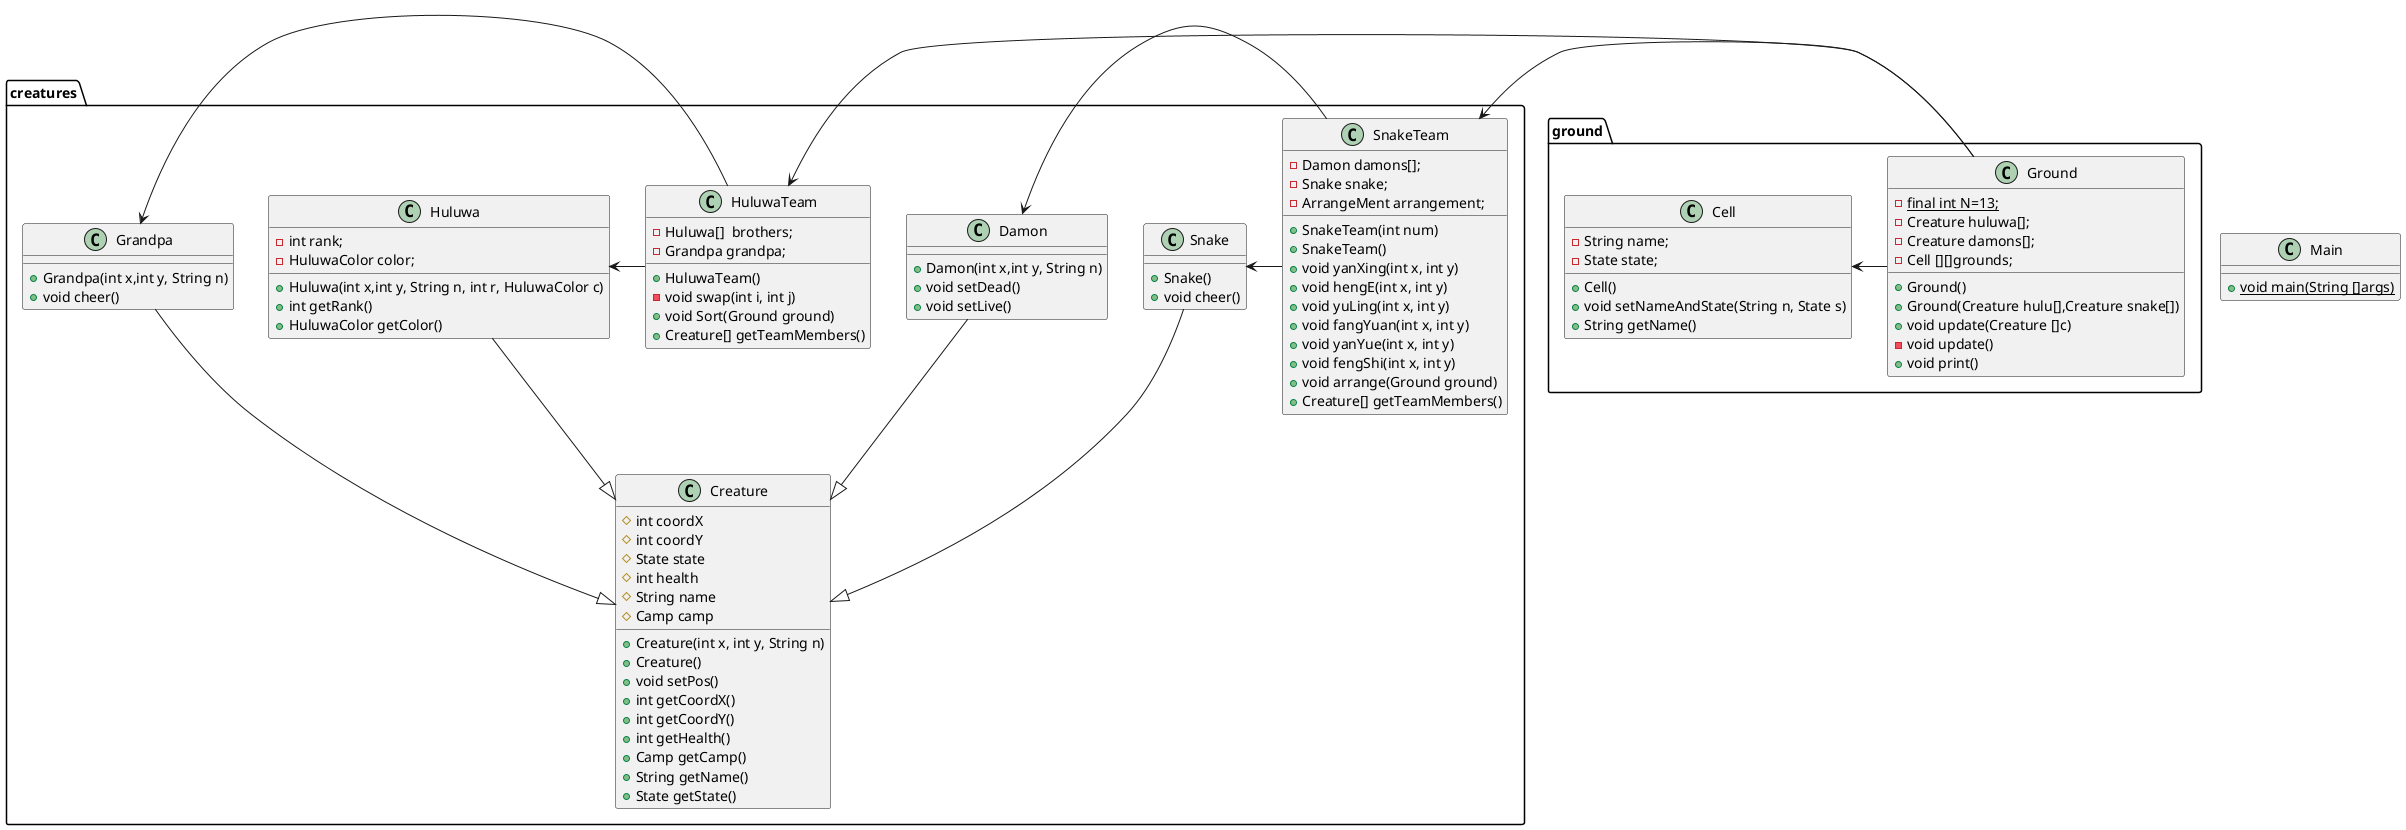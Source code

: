 @startuml
package creatures{
class Creature{
    # int coordX
   # int coordY
    # State state
    # int health
    # String name
    # Camp camp
      + Creature(int x, int y, String n)
       + Creature()
    + void setPos()
        + int getCoordX()
        + int getCoordY()
        + int getHealth()
        + Camp getCamp()
        + String getName()
        + State getState()
}
class Huluwa{
    + Huluwa(int x,int y, String n, int r, HuluwaColor c)
    - int rank;
    - HuluwaColor color;
    + int getRank()
    + HuluwaColor getColor()

}

class Grandpa{
    + Grandpa(int x,int y, String n)
    + void cheer()

}

class Damon{
+ Damon(int x,int y, String n)
  + void setDead()
    + void setLive()
}

class Snake{
+ Snake()
+ void cheer()
}
class SnakeTeam{
- Damon damons[];
    - Snake snake;
    - ArrangeMent arrangement;
    + SnakeTeam(int num)
        + SnakeTeam()
    + void yanXing(int x, int y)
        + void hengE(int x, int y)
        + void yuLing(int x, int y)
        + void fangYuan(int x, int y)
        + void yanYue(int x, int y)
        + void fengShi(int x, int y)
        + void arrange(Ground ground)
         + Creature[] getTeamMembers()
}

class HuluwaTeam{
  - Huluwa[]  brothers;
    - Grandpa grandpa;
       + HuluwaTeam()
        - void swap(int i, int j)
        + void Sort(Ground ground)
        + Creature[] getTeamMembers()
    }
    }
package ground{
    class Cell{
      - String name;
        - State state;
        + Cell()
        + void setNameAndState(String n, State s)
        + String getName()
    }
    class Ground{
        - {static} final int N=13;
        - Creature huluwa[];
        - Creature damons[];
        - Cell [][]grounds;
        + Ground()
        + Ground(Creature hulu[],Creature snake[])
        + void update(Creature []c)
        - void update()
        + void print()
    }
}
class Main{
+ {static} void main(String []args)
}
Huluwa --|> Creature
Grandpa--|>Creature
Snake --|> Creature
Damon --|> Creature

Snake <- SnakeTeam
Damon <- SnakeTeam

Huluwa<- HuluwaTeam
Grandpa <- HuluwaTeam

HuluwaTeam<-Ground
SnakeTeam<-Ground
Cell<-Ground
@enduml